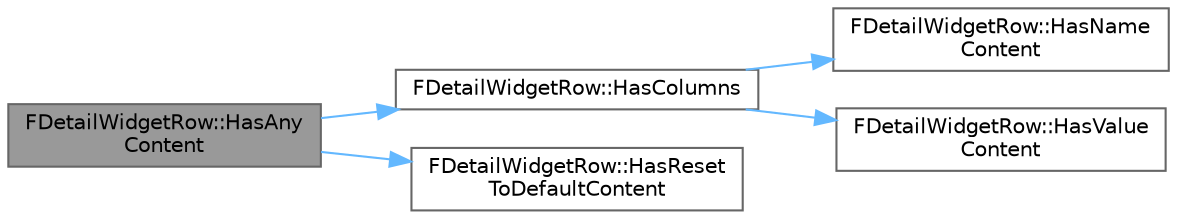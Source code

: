 digraph "FDetailWidgetRow::HasAnyContent"
{
 // INTERACTIVE_SVG=YES
 // LATEX_PDF_SIZE
  bgcolor="transparent";
  edge [fontname=Helvetica,fontsize=10,labelfontname=Helvetica,labelfontsize=10];
  node [fontname=Helvetica,fontsize=10,shape=box,height=0.2,width=0.4];
  rankdir="LR";
  Node1 [id="Node000001",label="FDetailWidgetRow::HasAny\lContent",height=0.2,width=0.4,color="gray40", fillcolor="grey60", style="filled", fontcolor="black",tooltip=" "];
  Node1 -> Node2 [id="edge1_Node000001_Node000002",color="steelblue1",style="solid",tooltip=" "];
  Node2 [id="Node000002",label="FDetailWidgetRow::HasColumns",height=0.2,width=0.4,color="grey40", fillcolor="white", style="filled",URL="$d8/d13/classFDetailWidgetRow.html#ad1a1463760c672b54fd038d2e2c0f622",tooltip=" "];
  Node2 -> Node3 [id="edge2_Node000002_Node000003",color="steelblue1",style="solid",tooltip=" "];
  Node3 [id="Node000003",label="FDetailWidgetRow::HasName\lContent",height=0.2,width=0.4,color="grey40", fillcolor="white", style="filled",URL="$d8/d13/classFDetailWidgetRow.html#a916cdf9216d0d62dcd17f24cf85c297a",tooltip=" "];
  Node2 -> Node4 [id="edge3_Node000002_Node000004",color="steelblue1",style="solid",tooltip=" "];
  Node4 [id="Node000004",label="FDetailWidgetRow::HasValue\lContent",height=0.2,width=0.4,color="grey40", fillcolor="white", style="filled",URL="$d8/d13/classFDetailWidgetRow.html#ae19d0d3b7ea2628600ee1ccd7f4c7555",tooltip=" "];
  Node1 -> Node5 [id="edge4_Node000001_Node000005",color="steelblue1",style="solid",tooltip=" "];
  Node5 [id="Node000005",label="FDetailWidgetRow::HasReset\lToDefaultContent",height=0.2,width=0.4,color="grey40", fillcolor="white", style="filled",URL="$d8/d13/classFDetailWidgetRow.html#a20c6d360de1f4e478631a5fe8f3c078f",tooltip=" "];
}
